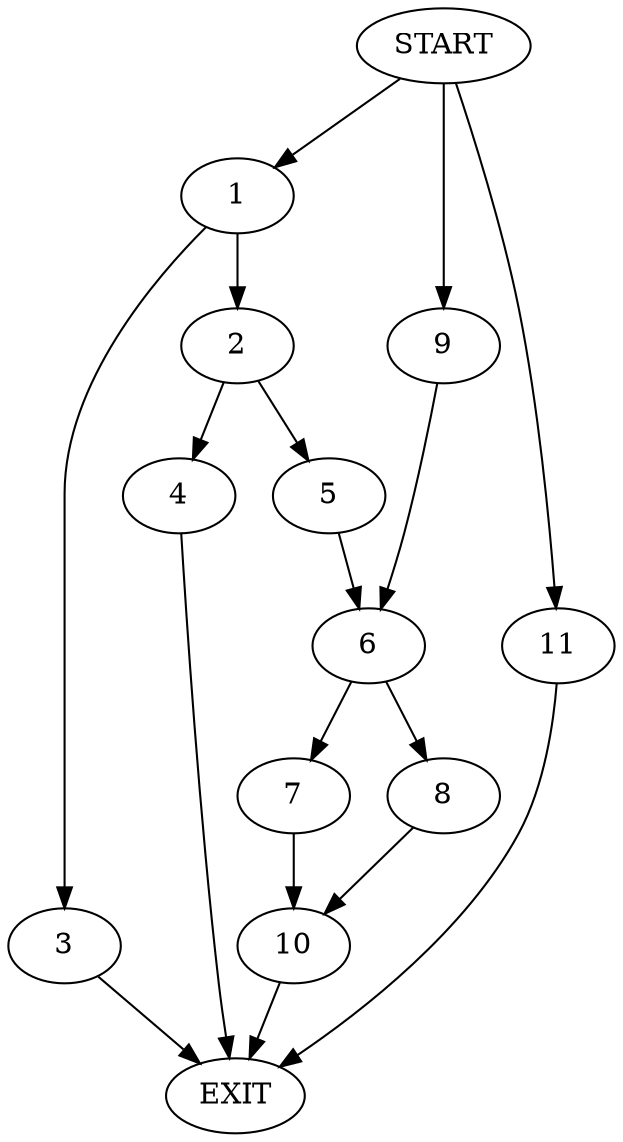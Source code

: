 digraph {
0 [label="START"]
12 [label="EXIT"]
0 -> 1
1 -> 2
1 -> 3
2 -> 4
2 -> 5
3 -> 12
5 -> 6
4 -> 12
6 -> 7
6 -> 8
0 -> 9
9 -> 6
7 -> 10
8 -> 10
10 -> 12
0 -> 11
11 -> 12
}
